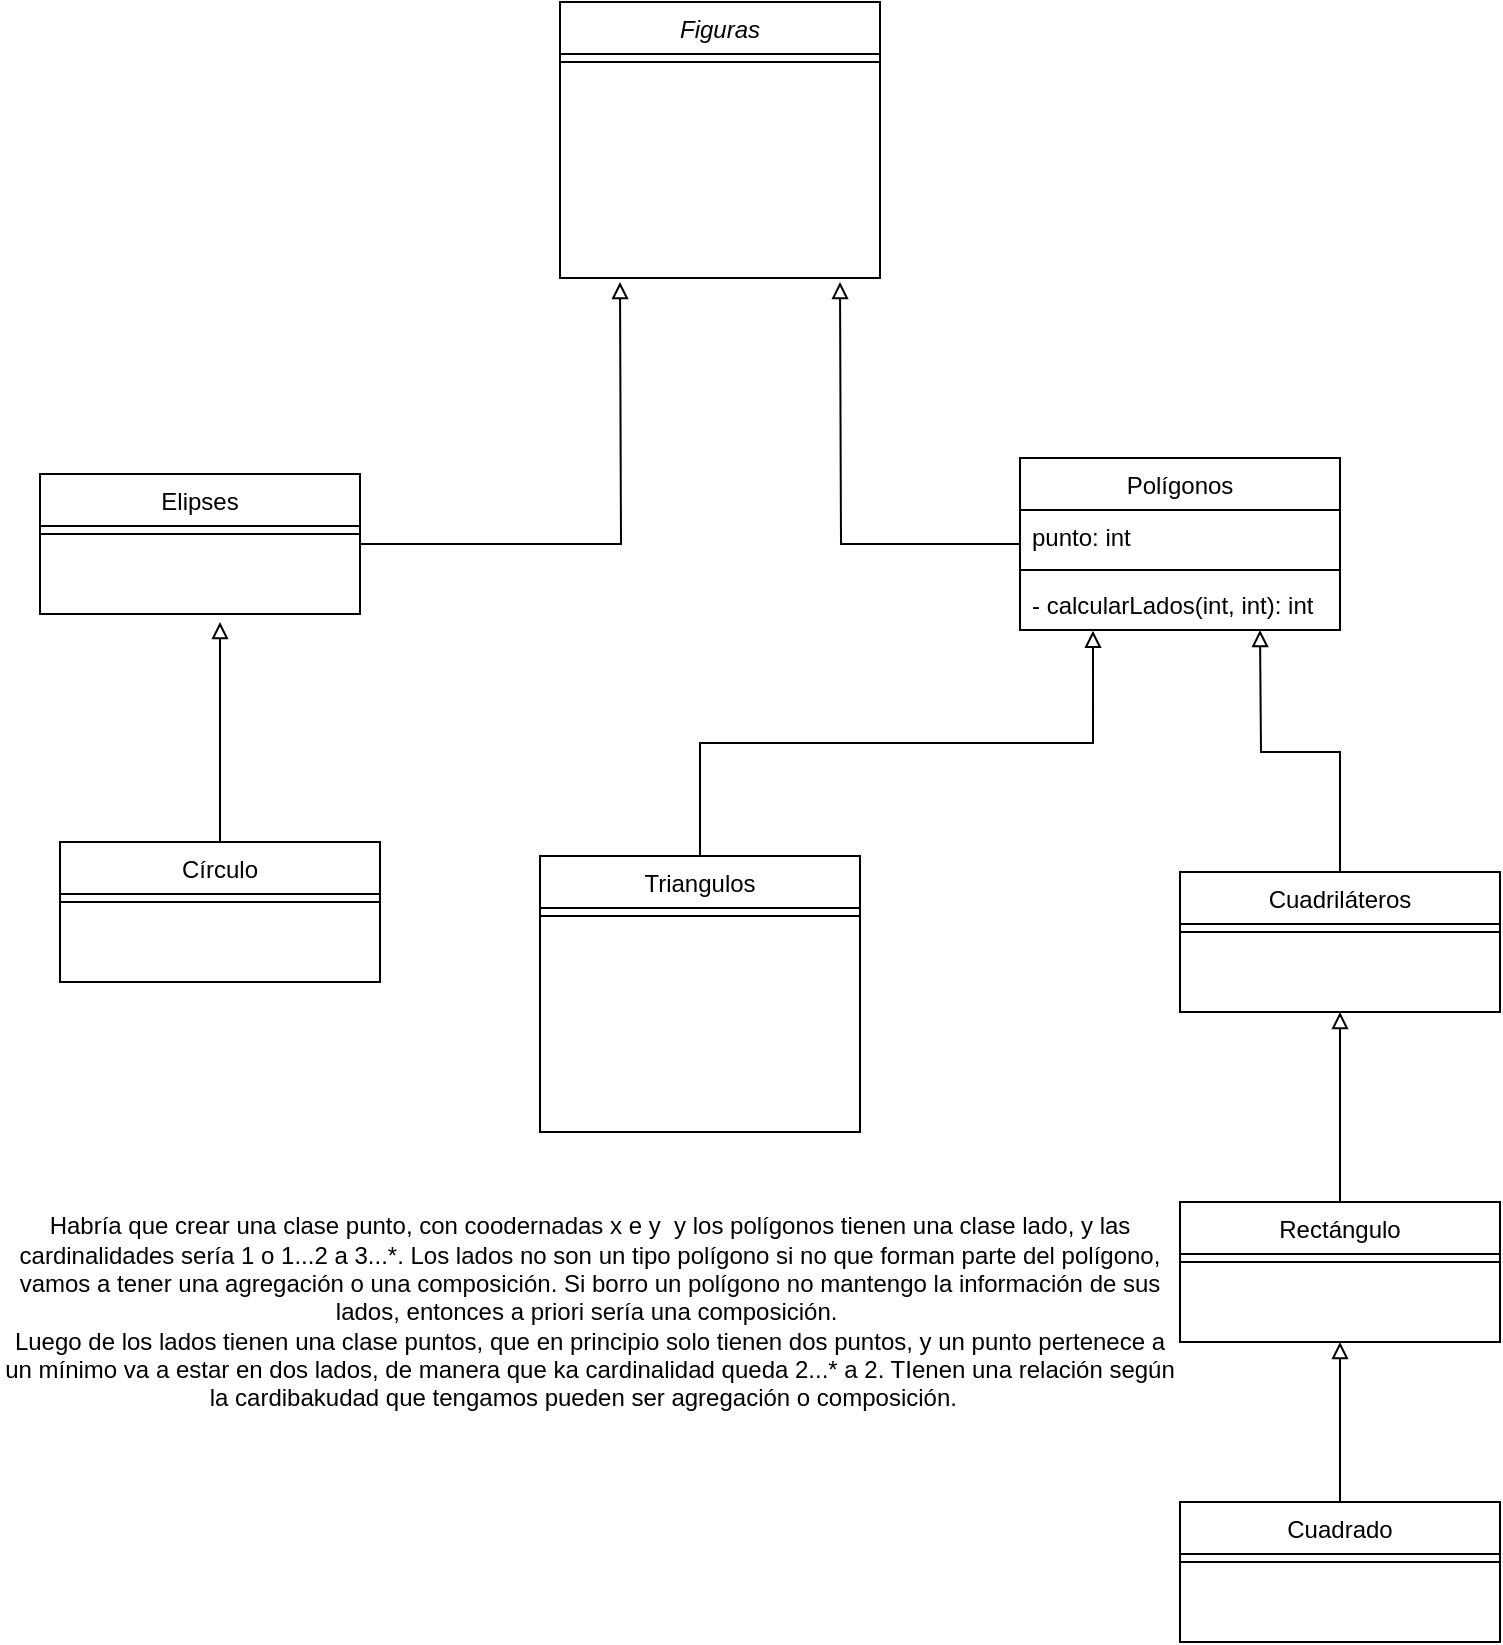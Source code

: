 <mxfile version="20.8.16" type="device"><diagram id="C5RBs43oDa-KdzZeNtuy" name="Page-1"><mxGraphModel dx="1501" dy="722" grid="1" gridSize="10" guides="1" tooltips="1" connect="1" arrows="1" fold="1" page="1" pageScale="1" pageWidth="827" pageHeight="1169" math="0" shadow="0"><root><mxCell id="WIyWlLk6GJQsqaUBKTNV-0"/><mxCell id="WIyWlLk6GJQsqaUBKTNV-1" parent="WIyWlLk6GJQsqaUBKTNV-0"/><mxCell id="zkfFHV4jXpPFQw0GAbJ--0" value="Figuras" style="swimlane;fontStyle=2;align=center;verticalAlign=top;childLayout=stackLayout;horizontal=1;startSize=26;horizontalStack=0;resizeParent=1;resizeLast=0;collapsible=1;marginBottom=0;rounded=0;shadow=0;strokeWidth=1;" parent="WIyWlLk6GJQsqaUBKTNV-1" vertex="1"><mxGeometry x="290" y="20" width="160" height="138" as="geometry"><mxRectangle x="230" y="140" width="160" height="26" as="alternateBounds"/></mxGeometry></mxCell><mxCell id="zkfFHV4jXpPFQw0GAbJ--4" value="" style="line;html=1;strokeWidth=1;align=left;verticalAlign=middle;spacingTop=-1;spacingLeft=3;spacingRight=3;rotatable=0;labelPosition=right;points=[];portConstraint=eastwest;" parent="zkfFHV4jXpPFQw0GAbJ--0" vertex="1"><mxGeometry y="26" width="160" height="8" as="geometry"/></mxCell><mxCell id="iBv8R3TfXW03Mj3DQ48y-21" style="edgeStyle=orthogonalEdgeStyle;rounded=0;orthogonalLoop=1;jettySize=auto;html=1;entryX=0.228;entryY=1.015;entryDx=0;entryDy=0;entryPerimeter=0;endArrow=block;endFill=0;" parent="WIyWlLk6GJQsqaUBKTNV-1" source="zkfFHV4jXpPFQw0GAbJ--6" target="iBv8R3TfXW03Mj3DQ48y-15" edge="1"><mxGeometry relative="1" as="geometry"/></mxCell><mxCell id="zkfFHV4jXpPFQw0GAbJ--6" value="Triangulos" style="swimlane;fontStyle=0;align=center;verticalAlign=top;childLayout=stackLayout;horizontal=1;startSize=26;horizontalStack=0;resizeParent=1;resizeLast=0;collapsible=1;marginBottom=0;rounded=0;shadow=0;strokeWidth=1;" parent="WIyWlLk6GJQsqaUBKTNV-1" vertex="1"><mxGeometry x="280" y="447" width="160" height="138" as="geometry"><mxRectangle x="130" y="380" width="160" height="26" as="alternateBounds"/></mxGeometry></mxCell><mxCell id="zkfFHV4jXpPFQw0GAbJ--9" value="" style="line;html=1;strokeWidth=1;align=left;verticalAlign=middle;spacingTop=-1;spacingLeft=3;spacingRight=3;rotatable=0;labelPosition=right;points=[];portConstraint=eastwest;" parent="zkfFHV4jXpPFQw0GAbJ--6" vertex="1"><mxGeometry y="26" width="160" height="8" as="geometry"/></mxCell><mxCell id="iBv8R3TfXW03Mj3DQ48y-18" style="edgeStyle=orthogonalEdgeStyle;rounded=0;orthogonalLoop=1;jettySize=auto;html=1;endArrow=block;endFill=0;" parent="WIyWlLk6GJQsqaUBKTNV-1" source="zkfFHV4jXpPFQw0GAbJ--13" edge="1"><mxGeometry relative="1" as="geometry"><mxPoint x="320" y="160" as="targetPoint"/></mxGeometry></mxCell><mxCell id="zkfFHV4jXpPFQw0GAbJ--13" value="Elipses" style="swimlane;fontStyle=0;align=center;verticalAlign=top;childLayout=stackLayout;horizontal=1;startSize=26;horizontalStack=0;resizeParent=1;resizeLast=0;collapsible=1;marginBottom=0;rounded=0;shadow=0;strokeWidth=1;" parent="WIyWlLk6GJQsqaUBKTNV-1" vertex="1"><mxGeometry x="30" y="256" width="160" height="70" as="geometry"><mxRectangle x="340" y="380" width="170" height="26" as="alternateBounds"/></mxGeometry></mxCell><mxCell id="zkfFHV4jXpPFQw0GAbJ--15" value="" style="line;html=1;strokeWidth=1;align=left;verticalAlign=middle;spacingTop=-1;spacingLeft=3;spacingRight=3;rotatable=0;labelPosition=right;points=[];portConstraint=eastwest;" parent="zkfFHV4jXpPFQw0GAbJ--13" vertex="1"><mxGeometry y="26" width="160" height="8" as="geometry"/></mxCell><mxCell id="iBv8R3TfXW03Mj3DQ48y-22" style="edgeStyle=orthogonalEdgeStyle;rounded=0;orthogonalLoop=1;jettySize=auto;html=1;endArrow=block;endFill=0;exitX=0.5;exitY=0;exitDx=0;exitDy=0;" parent="WIyWlLk6GJQsqaUBKTNV-1" source="iBv8R3TfXW03Mj3DQ48y-0" edge="1"><mxGeometry relative="1" as="geometry"><mxPoint x="640" y="334" as="targetPoint"/><mxPoint x="680" y="449" as="sourcePoint"/></mxGeometry></mxCell><mxCell id="iBv8R3TfXW03Mj3DQ48y-0" value="Cuadriláteros" style="swimlane;fontStyle=0;align=center;verticalAlign=top;childLayout=stackLayout;horizontal=1;startSize=26;horizontalStack=0;resizeParent=1;resizeLast=0;collapsible=1;marginBottom=0;rounded=0;shadow=0;strokeWidth=1;" parent="WIyWlLk6GJQsqaUBKTNV-1" vertex="1"><mxGeometry x="600" y="455" width="160" height="70" as="geometry"><mxRectangle x="340" y="380" width="170" height="26" as="alternateBounds"/></mxGeometry></mxCell><mxCell id="iBv8R3TfXW03Mj3DQ48y-2" value="" style="line;html=1;strokeWidth=1;align=left;verticalAlign=middle;spacingTop=-1;spacingLeft=3;spacingRight=3;rotatable=0;labelPosition=right;points=[];portConstraint=eastwest;" parent="iBv8R3TfXW03Mj3DQ48y-0" vertex="1"><mxGeometry y="26" width="160" height="8" as="geometry"/></mxCell><mxCell id="iBv8R3TfXW03Mj3DQ48y-20" style="edgeStyle=orthogonalEdgeStyle;rounded=0;orthogonalLoop=1;jettySize=auto;html=1;endArrow=block;endFill=0;" parent="WIyWlLk6GJQsqaUBKTNV-1" source="iBv8R3TfXW03Mj3DQ48y-3" edge="1"><mxGeometry relative="1" as="geometry"><mxPoint x="120" y="330" as="targetPoint"/></mxGeometry></mxCell><mxCell id="iBv8R3TfXW03Mj3DQ48y-3" value="Círculo" style="swimlane;fontStyle=0;align=center;verticalAlign=top;childLayout=stackLayout;horizontal=1;startSize=26;horizontalStack=0;resizeParent=1;resizeLast=0;collapsible=1;marginBottom=0;rounded=0;shadow=0;strokeWidth=1;" parent="WIyWlLk6GJQsqaUBKTNV-1" vertex="1"><mxGeometry x="40" y="440" width="160" height="70" as="geometry"><mxRectangle x="340" y="380" width="170" height="26" as="alternateBounds"/></mxGeometry></mxCell><mxCell id="iBv8R3TfXW03Mj3DQ48y-5" value="" style="line;html=1;strokeWidth=1;align=left;verticalAlign=middle;spacingTop=-1;spacingLeft=3;spacingRight=3;rotatable=0;labelPosition=right;points=[];portConstraint=eastwest;" parent="iBv8R3TfXW03Mj3DQ48y-3" vertex="1"><mxGeometry y="26" width="160" height="8" as="geometry"/></mxCell><mxCell id="iBv8R3TfXW03Mj3DQ48y-24" style="edgeStyle=orthogonalEdgeStyle;rounded=0;orthogonalLoop=1;jettySize=auto;html=1;entryX=0.5;entryY=1;entryDx=0;entryDy=0;endArrow=block;endFill=0;" parent="WIyWlLk6GJQsqaUBKTNV-1" source="iBv8R3TfXW03Mj3DQ48y-6" target="iBv8R3TfXW03Mj3DQ48y-0" edge="1"><mxGeometry relative="1" as="geometry"/></mxCell><mxCell id="iBv8R3TfXW03Mj3DQ48y-6" value="Rectángulo" style="swimlane;fontStyle=0;align=center;verticalAlign=top;childLayout=stackLayout;horizontal=1;startSize=26;horizontalStack=0;resizeParent=1;resizeLast=0;collapsible=1;marginBottom=0;rounded=0;shadow=0;strokeWidth=1;" parent="WIyWlLk6GJQsqaUBKTNV-1" vertex="1"><mxGeometry x="600" y="620" width="160" height="70" as="geometry"><mxRectangle x="340" y="380" width="170" height="26" as="alternateBounds"/></mxGeometry></mxCell><mxCell id="iBv8R3TfXW03Mj3DQ48y-8" value="" style="line;html=1;strokeWidth=1;align=left;verticalAlign=middle;spacingTop=-1;spacingLeft=3;spacingRight=3;rotatable=0;labelPosition=right;points=[];portConstraint=eastwest;" parent="iBv8R3TfXW03Mj3DQ48y-6" vertex="1"><mxGeometry y="26" width="160" height="8" as="geometry"/></mxCell><mxCell id="iBv8R3TfXW03Mj3DQ48y-25" style="edgeStyle=orthogonalEdgeStyle;rounded=0;orthogonalLoop=1;jettySize=auto;html=1;endArrow=block;endFill=0;entryX=0.5;entryY=1;entryDx=0;entryDy=0;" parent="WIyWlLk6GJQsqaUBKTNV-1" source="iBv8R3TfXW03Mj3DQ48y-9" target="iBv8R3TfXW03Mj3DQ48y-6" edge="1"><mxGeometry relative="1" as="geometry"><mxPoint x="690" y="690" as="targetPoint"/></mxGeometry></mxCell><mxCell id="iBv8R3TfXW03Mj3DQ48y-9" value="Cuadrado" style="swimlane;fontStyle=0;align=center;verticalAlign=top;childLayout=stackLayout;horizontal=1;startSize=26;horizontalStack=0;resizeParent=1;resizeLast=0;collapsible=1;marginBottom=0;rounded=0;shadow=0;strokeWidth=1;" parent="WIyWlLk6GJQsqaUBKTNV-1" vertex="1"><mxGeometry x="600" y="770" width="160" height="70" as="geometry"><mxRectangle x="340" y="380" width="170" height="26" as="alternateBounds"/></mxGeometry></mxCell><mxCell id="iBv8R3TfXW03Mj3DQ48y-11" value="" style="line;html=1;strokeWidth=1;align=left;verticalAlign=middle;spacingTop=-1;spacingLeft=3;spacingRight=3;rotatable=0;labelPosition=right;points=[];portConstraint=eastwest;" parent="iBv8R3TfXW03Mj3DQ48y-9" vertex="1"><mxGeometry y="26" width="160" height="8" as="geometry"/></mxCell><mxCell id="iBv8R3TfXW03Mj3DQ48y-19" style="edgeStyle=orthogonalEdgeStyle;rounded=0;orthogonalLoop=1;jettySize=auto;html=1;endArrow=block;endFill=0;" parent="WIyWlLk6GJQsqaUBKTNV-1" source="iBv8R3TfXW03Mj3DQ48y-12" edge="1"><mxGeometry relative="1" as="geometry"><mxPoint x="430" y="160" as="targetPoint"/></mxGeometry></mxCell><mxCell id="iBv8R3TfXW03Mj3DQ48y-12" value="Polígonos" style="swimlane;fontStyle=0;align=center;verticalAlign=top;childLayout=stackLayout;horizontal=1;startSize=26;horizontalStack=0;resizeParent=1;resizeLast=0;collapsible=1;marginBottom=0;rounded=0;shadow=0;strokeWidth=1;" parent="WIyWlLk6GJQsqaUBKTNV-1" vertex="1"><mxGeometry x="520" y="248" width="160" height="86" as="geometry"><mxRectangle x="340" y="380" width="170" height="26" as="alternateBounds"/></mxGeometry></mxCell><mxCell id="iBv8R3TfXW03Mj3DQ48y-13" value="punto: int" style="text;align=left;verticalAlign=top;spacingLeft=4;spacingRight=4;overflow=hidden;rotatable=0;points=[[0,0.5],[1,0.5]];portConstraint=eastwest;" parent="iBv8R3TfXW03Mj3DQ48y-12" vertex="1"><mxGeometry y="26" width="160" height="26" as="geometry"/></mxCell><mxCell id="iBv8R3TfXW03Mj3DQ48y-14" value="" style="line;html=1;strokeWidth=1;align=left;verticalAlign=middle;spacingTop=-1;spacingLeft=3;spacingRight=3;rotatable=0;labelPosition=right;points=[];portConstraint=eastwest;" parent="iBv8R3TfXW03Mj3DQ48y-12" vertex="1"><mxGeometry y="52" width="160" height="8" as="geometry"/></mxCell><mxCell id="iBv8R3TfXW03Mj3DQ48y-15" value="- calcularLados(int, int): int" style="text;align=left;verticalAlign=top;spacingLeft=4;spacingRight=4;overflow=hidden;rotatable=0;points=[[0,0.5],[1,0.5]];portConstraint=eastwest;" parent="iBv8R3TfXW03Mj3DQ48y-12" vertex="1"><mxGeometry y="60" width="160" height="26" as="geometry"/></mxCell><mxCell id="l8LeNfW0zTjEwcmA7iYT-0" value="Habría que crear una clase punto, con coodernadas x e y&amp;nbsp; y los polígonos tienen una clase lado, y las cardinalidades sería 1 o 1...2 a 3...*. Los lados no son un tipo polígono si no que forman parte del polígono, vamos a tener una agregación o una composición. Si borro un polígono no mantengo la información de sus lados, entonces a priori sería una composición.&amp;nbsp;&lt;br&gt;Luego de los lados tienen una clase puntos, que en principio solo tienen dos puntos, y un punto pertenece a un mínimo va a estar en dos lados, de manera que ka cardinalidad queda 2...* a 2. TIenen una relación según la cardibakudad que tengamos pueden ser agregación o composición.&amp;nbsp;&amp;nbsp;" style="text;html=1;strokeColor=none;fillColor=none;align=center;verticalAlign=middle;whiteSpace=wrap;rounded=0;" vertex="1" parent="WIyWlLk6GJQsqaUBKTNV-1"><mxGeometry x="10" y="600" width="590" height="150" as="geometry"/></mxCell></root></mxGraphModel></diagram></mxfile>